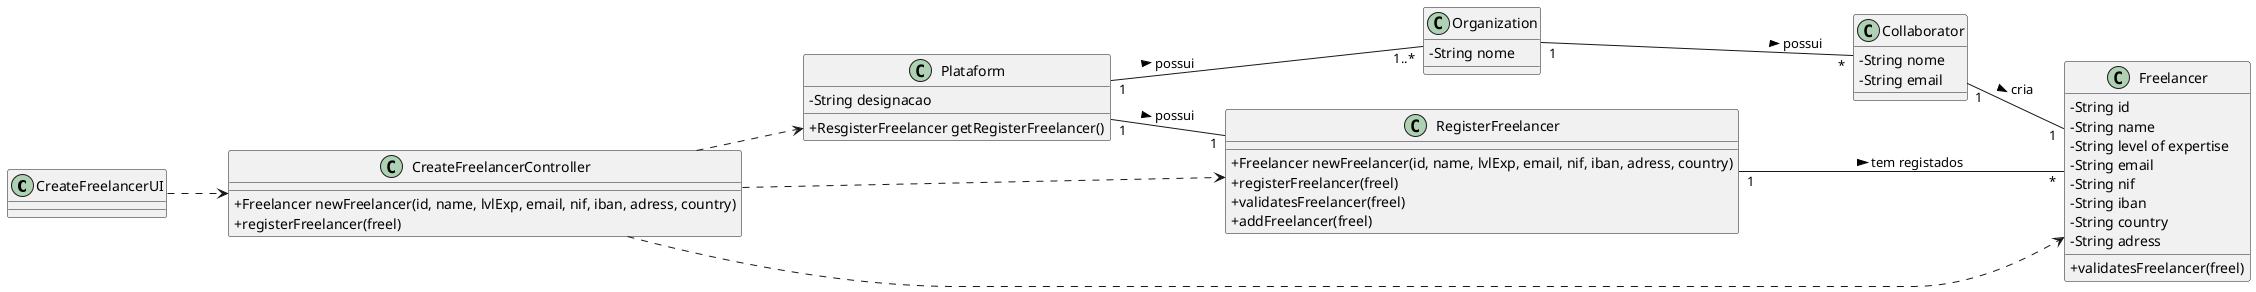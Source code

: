 @startuml
skinparam classAttributeIconSize 0

left to right direction

class CreateFreelancerUI {
    
}

class CreateFreelancerController {
  +Freelancer newFreelancer(id, name, lvlExp, email, nif, iban, adress, country)
  +registerFreelancer(freel) 
}

class Plataform {
  -String designacao
  +ResgisterFreelancer getRegisterFreelancer()
}

class RegisterFreelancer {
  +Freelancer newFreelancer(id, name, lvlExp, email, nif, iban, adress, country)
  +registerFreelancer(freel)
  +validatesFreelancer(freel)
  +addFreelancer(freel)
  
}

class Freelancer {
  -String id
  -String name
  -String level of expertise
  -String email
  -String nif
  -String iban
  -String country
  -String adress
  +validatesFreelancer(freel)
}

class Collaborator {
  -String nome
  -String email
}

class Organization {
  -String nome 
}



Organization "1" -- "*" Collaborator : possui >

Collaborator "1" -- "1" Freelancer : cria >

Plataform "1" -- "1..*" Organization : possui >
Plataform "1" -- "1" RegisterFreelancer : possui >

CreateFreelancerUI ..> CreateFreelancerController
CreateFreelancerController ..> Plataform
CreateFreelancerController ..> RegisterFreelancer
CreateFreelancerController ..> Freelancer

RegisterFreelancer "1" -- "*" Freelancer : tem registados >


@enduml